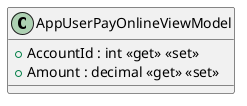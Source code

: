 @startuml
class AppUserPayOnlineViewModel {
    + AccountId : int <<get>> <<set>>
    + Amount : decimal <<get>> <<set>>
}
@enduml
